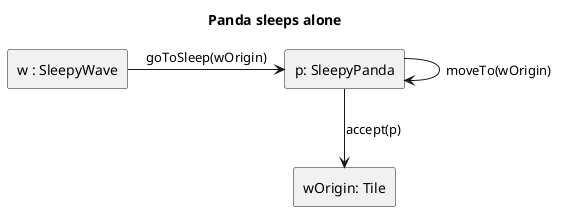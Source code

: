 @startuml
title Panda sleeps alone


rectangle "w : SleepyWave" as w
rectangle "wOrigin: Tile" as wOrigin
rectangle "p: SleepyPanda" as p2



w->p2 : goToSleep(wOrigin)

p2->p2 : moveTo(wOrigin)

p2-down->wOrigin : accept(p)


@enduml